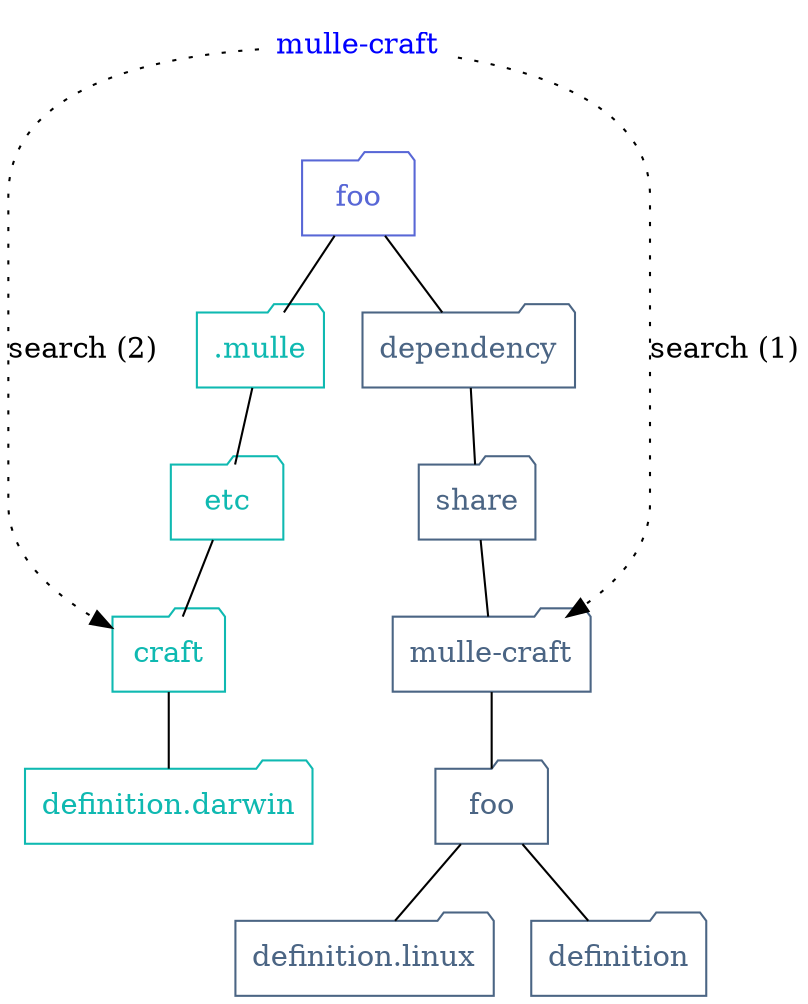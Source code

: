 digraph G {
    graph [rankdir = TD];

    { rank="same" ; "mulle-craft" }

    "mulle-craft"   [ shape="none", fontcolor="blue" ]

    edge[  arrowhead="none", color="black"];

    node[ shape=folder, color="#0fb9b1", fontcolor="#0fb9b1"];

    "foo"           [ label="foo", fontcolor="#5867d6", color="#5867d6" ]

    "foo" -> ".mulle"  -> "etc"  -> "craft"  -> "definition.darwin"

    node[ shape=folder, color="#4b6584", fontcolor="#4b6584"];

    "foo" -> "dependency"  -> "share"  -> "mulle-craft1" -> "foo2"

    "foo2"          [ label="foo" ]

    "foo2"         -> "definition.linux"
    "foo2"         -> "definition"

    "mulle-craft1"  [ label="mulle-craft"]

    edge[ style="dotted", arrowhead=""]

    "mulle-craft" -> "foo"   [ style="invis" ]

    "mulle-craft" -> "mulle-craft1"        [ label="search (1)" ]
    "mulle-craft" -> "craft"               [ label="search (2)" ]
}
